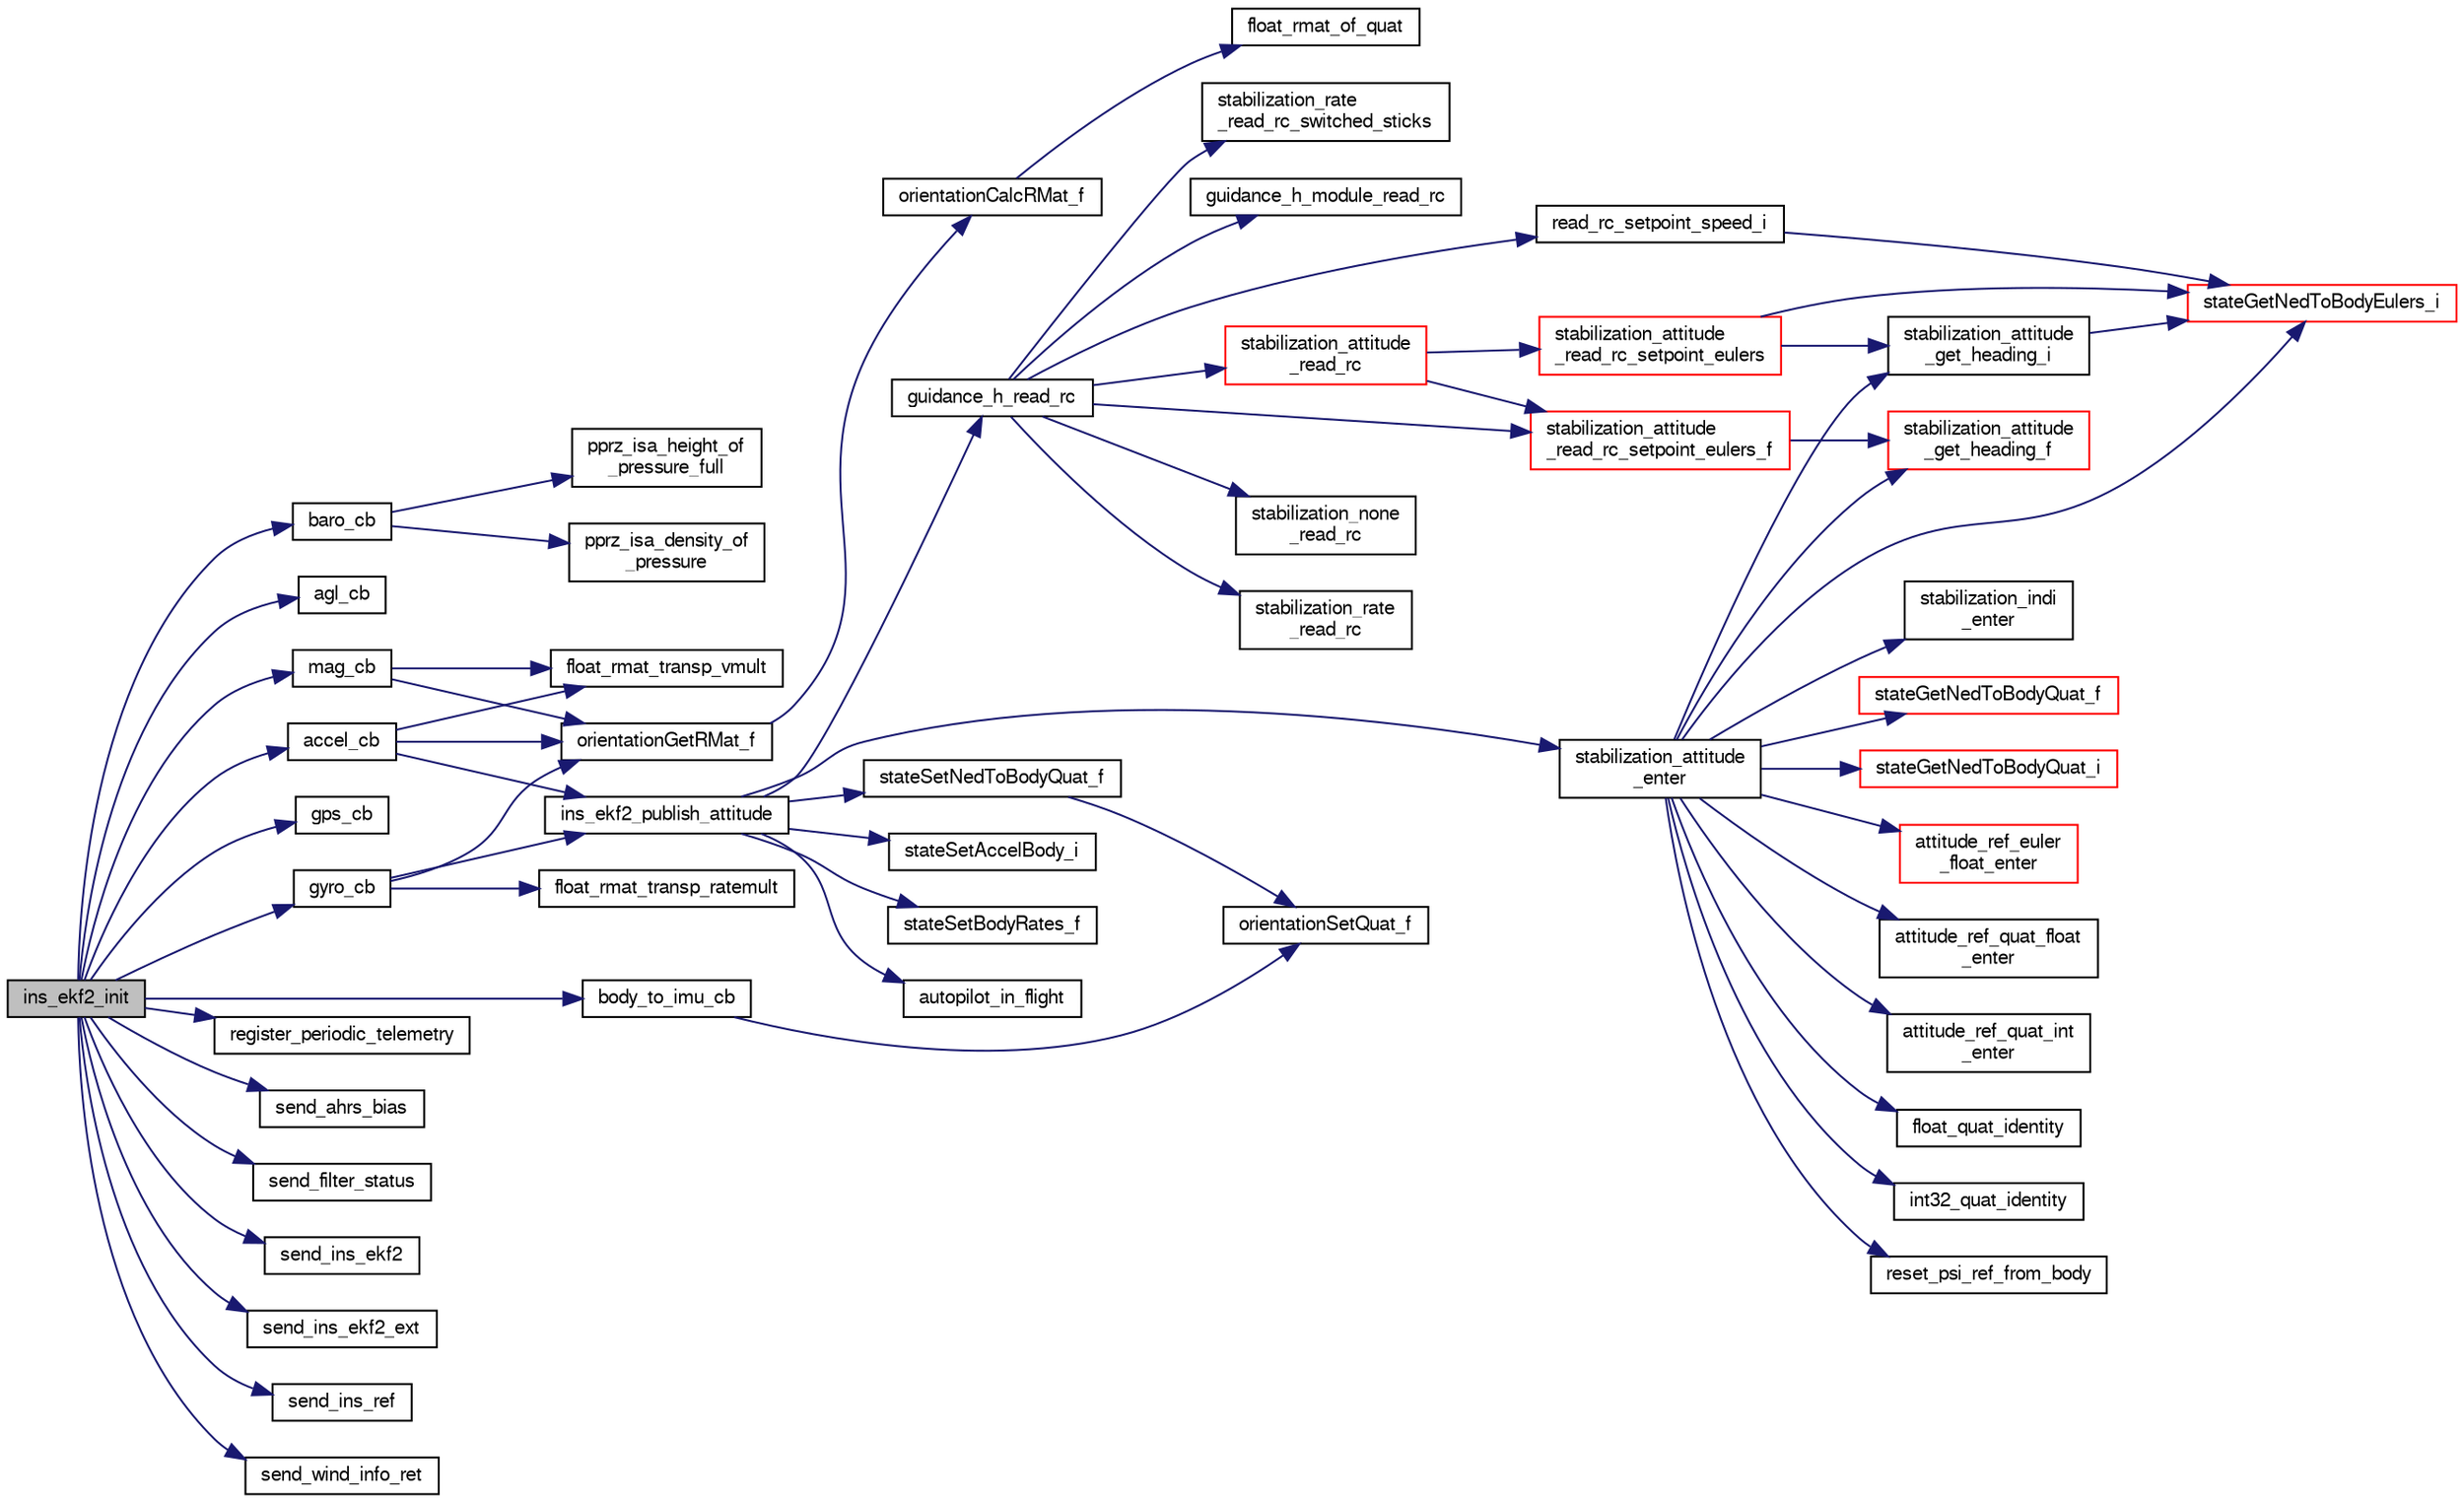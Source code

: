digraph "ins_ekf2_init"
{
  edge [fontname="FreeSans",fontsize="10",labelfontname="FreeSans",labelfontsize="10"];
  node [fontname="FreeSans",fontsize="10",shape=record];
  rankdir="LR";
  Node1 [label="ins_ekf2_init",height=0.2,width=0.4,color="black", fillcolor="grey75", style="filled", fontcolor="black"];
  Node1 -> Node2 [color="midnightblue",fontsize="10",style="solid",fontname="FreeSans"];
  Node2 [label="accel_cb",height=0.2,width=0.4,color="black", fillcolor="white", style="filled",URL="$ins__ekf2_8cpp.html#aacd6b1869f263f90a6f1fbe777a87793"];
  Node2 -> Node3 [color="midnightblue",fontsize="10",style="solid",fontname="FreeSans"];
  Node3 [label="float_rmat_transp_vmult",height=0.2,width=0.4,color="black", fillcolor="white", style="filled",URL="$group__math__algebra__float.html#gac852ba0c3ec48acfd8abaefbf933d4b6",tooltip="rotate 3D vector by transposed rotation matrix. "];
  Node2 -> Node4 [color="midnightblue",fontsize="10",style="solid",fontname="FreeSans"];
  Node4 [label="ins_ekf2_publish_attitude",height=0.2,width=0.4,color="black", fillcolor="white", style="filled",URL="$ins__ekf2_8cpp.html#ad0d967646b2cb048323e8545662428ed",tooltip="Publish the attitude and get the new state Directly called after a succeslfull gyro+accel reading..."];
  Node4 -> Node5 [color="midnightblue",fontsize="10",style="solid",fontname="FreeSans"];
  Node5 [label="autopilot_in_flight",height=0.2,width=0.4,color="black", fillcolor="white", style="filled",URL="$autopilot_8c.html#aa0968d46fbee148348a7e062afac69a6",tooltip="get in_flight flag "];
  Node4 -> Node6 [color="midnightblue",fontsize="10",style="solid",fontname="FreeSans"];
  Node6 [label="guidance_h_read_rc",height=0.2,width=0.4,color="black", fillcolor="white", style="filled",URL="$rotorcraft_2guidance_2guidance__h_8c.html#a1ad9b20a107ab0ded48adde7adb6fed0"];
  Node6 -> Node7 [color="midnightblue",fontsize="10",style="solid",fontname="FreeSans"];
  Node7 [label="guidance_h_module_read_rc",height=0.2,width=0.4,color="black", fillcolor="white", style="filled",URL="$ctrl__module__innerloop__demo_8c.html#a4c33bfc7d07ffb6d33a1af63799da082"];
  Node6 -> Node8 [color="midnightblue",fontsize="10",style="solid",fontname="FreeSans"];
  Node8 [label="read_rc_setpoint_speed_i",height=0.2,width=0.4,color="black", fillcolor="white", style="filled",URL="$rotorcraft_2guidance_2guidance__h_8c.html#a964e1aa38b15b12daa52eb67aa1e9648",tooltip="read speed setpoint from RC "];
  Node8 -> Node9 [color="midnightblue",fontsize="10",style="solid",fontname="FreeSans"];
  Node9 [label="stateGetNedToBodyEulers_i",height=0.2,width=0.4,color="red", fillcolor="white", style="filled",URL="$group__state__attitude.html#ga5ae8778366c1fad669189cb2def40792",tooltip="Get vehicle body attitude euler angles (int). "];
  Node6 -> Node10 [color="midnightblue",fontsize="10",style="solid",fontname="FreeSans"];
  Node10 [label="stabilization_attitude\l_read_rc",height=0.2,width=0.4,color="red", fillcolor="white", style="filled",URL="$rotorcraft_2stabilization_2stabilization__attitude_8h.html#ad17347abf36f7dfc4abb0218f10b5f09"];
  Node10 -> Node11 [color="midnightblue",fontsize="10",style="solid",fontname="FreeSans"];
  Node11 [label="stabilization_attitude\l_read_rc_setpoint_eulers",height=0.2,width=0.4,color="red", fillcolor="white", style="filled",URL="$stabilization__attitude__rc__setpoint_8c.html#a03c89c0dcb17fa02d3caabf86acf82bc",tooltip="Read attitude setpoint from RC as euler angles. "];
  Node11 -> Node12 [color="midnightblue",fontsize="10",style="solid",fontname="FreeSans"];
  Node12 [label="stabilization_attitude\l_get_heading_i",height=0.2,width=0.4,color="black", fillcolor="white", style="filled",URL="$stabilization__attitude__rc__setpoint_8c.html#a1270210b635f040b5bdd7d974f29c71f"];
  Node12 -> Node9 [color="midnightblue",fontsize="10",style="solid",fontname="FreeSans"];
  Node11 -> Node9 [color="midnightblue",fontsize="10",style="solid",fontname="FreeSans"];
  Node10 -> Node13 [color="midnightblue",fontsize="10",style="solid",fontname="FreeSans"];
  Node13 [label="stabilization_attitude\l_read_rc_setpoint_eulers_f",height=0.2,width=0.4,color="red", fillcolor="white", style="filled",URL="$stabilization__attitude__rc__setpoint_8c.html#af0d1b8fcfd61727710cae059e8581fb1"];
  Node13 -> Node14 [color="midnightblue",fontsize="10",style="solid",fontname="FreeSans"];
  Node14 [label="stabilization_attitude\l_get_heading_f",height=0.2,width=0.4,color="red", fillcolor="white", style="filled",URL="$stabilization__attitude__rc__setpoint_8c.html#aef31d05722347c8213ef503f5c6f1113"];
  Node6 -> Node13 [color="midnightblue",fontsize="10",style="solid",fontname="FreeSans"];
  Node6 -> Node15 [color="midnightblue",fontsize="10",style="solid",fontname="FreeSans"];
  Node15 [label="stabilization_none\l_read_rc",height=0.2,width=0.4,color="black", fillcolor="white", style="filled",URL="$stabilization__none_8c.html#a39657270c342b5a7f44894f10b5ad946"];
  Node6 -> Node16 [color="midnightblue",fontsize="10",style="solid",fontname="FreeSans"];
  Node16 [label="stabilization_rate\l_read_rc",height=0.2,width=0.4,color="black", fillcolor="white", style="filled",URL="$stabilization__rate_8c.html#a007715357d8063fa371fb07433a1e3d7"];
  Node6 -> Node17 [color="midnightblue",fontsize="10",style="solid",fontname="FreeSans"];
  Node17 [label="stabilization_rate\l_read_rc_switched_sticks",height=0.2,width=0.4,color="black", fillcolor="white", style="filled",URL="$stabilization__rate_8c.html#aa74f5f2b4c549269f6ca18638acd8c5e"];
  Node4 -> Node18 [color="midnightblue",fontsize="10",style="solid",fontname="FreeSans"];
  Node18 [label="stabilization_attitude\l_enter",height=0.2,width=0.4,color="black", fillcolor="white", style="filled",URL="$rotorcraft_2stabilization_2stabilization__attitude_8h.html#a23f862ca823e6fd23fc9c111178be077"];
  Node18 -> Node19 [color="midnightblue",fontsize="10",style="solid",fontname="FreeSans"];
  Node19 [label="attitude_ref_euler\l_float_enter",height=0.2,width=0.4,color="red", fillcolor="white", style="filled",URL="$stabilization__attitude__ref__euler__float_8c.html#a7fcefe5e6328d89221e00a1c285d018a"];
  Node18 -> Node20 [color="midnightblue",fontsize="10",style="solid",fontname="FreeSans"];
  Node20 [label="attitude_ref_quat_float\l_enter",height=0.2,width=0.4,color="black", fillcolor="white", style="filled",URL="$stabilization__attitude__ref__quat__float_8c.html#a7db3c49e65e9d2d4d273b1eaf4a7243b"];
  Node18 -> Node21 [color="midnightblue",fontsize="10",style="solid",fontname="FreeSans"];
  Node21 [label="attitude_ref_quat_int\l_enter",height=0.2,width=0.4,color="black", fillcolor="white", style="filled",URL="$stabilization__attitude__ref__quat__int_8c.html#a56fb443fa60679e83c39b986a94810dc"];
  Node18 -> Node22 [color="midnightblue",fontsize="10",style="solid",fontname="FreeSans"];
  Node22 [label="float_quat_identity",height=0.2,width=0.4,color="black", fillcolor="white", style="filled",URL="$group__math__algebra__float.html#ga0f036208343a764a0c1616264dbe31ca",tooltip="initialises a quaternion to identity "];
  Node18 -> Node23 [color="midnightblue",fontsize="10",style="solid",fontname="FreeSans"];
  Node23 [label="int32_quat_identity",height=0.2,width=0.4,color="black", fillcolor="white", style="filled",URL="$group__math__algebra__int.html#ga698f3fc474f66517868238f6f6b08fca",tooltip="initialises a quaternion to identity "];
  Node18 -> Node24 [color="midnightblue",fontsize="10",style="solid",fontname="FreeSans"];
  Node24 [label="reset_psi_ref_from_body",height=0.2,width=0.4,color="black", fillcolor="white", style="filled",URL="$stabilization__attitude__euler__int_8c.html#a60f842edfa8dd98a227f18def04a0b55"];
  Node18 -> Node14 [color="midnightblue",fontsize="10",style="solid",fontname="FreeSans"];
  Node18 -> Node12 [color="midnightblue",fontsize="10",style="solid",fontname="FreeSans"];
  Node18 -> Node25 [color="midnightblue",fontsize="10",style="solid",fontname="FreeSans"];
  Node25 [label="stabilization_indi\l_enter",height=0.2,width=0.4,color="black", fillcolor="white", style="filled",URL="$stabilization__indi_8c.html#a121fd732c65156adade05ffb27fbaf52",tooltip="Function that resets important values upon engaging INDI. "];
  Node18 -> Node9 [color="midnightblue",fontsize="10",style="solid",fontname="FreeSans"];
  Node18 -> Node26 [color="midnightblue",fontsize="10",style="solid",fontname="FreeSans"];
  Node26 [label="stateGetNedToBodyQuat_f",height=0.2,width=0.4,color="red", fillcolor="white", style="filled",URL="$group__state__attitude.html#gae03bd8f94b7150506835b77060b73311",tooltip="Get vehicle body attitude quaternion (float). "];
  Node18 -> Node27 [color="midnightblue",fontsize="10",style="solid",fontname="FreeSans"];
  Node27 [label="stateGetNedToBodyQuat_i",height=0.2,width=0.4,color="red", fillcolor="white", style="filled",URL="$group__state__attitude.html#ga28e5de0a4822cabcfe8350e2343111ce",tooltip="Get vehicle body attitude quaternion (int). "];
  Node4 -> Node28 [color="midnightblue",fontsize="10",style="solid",fontname="FreeSans"];
  Node28 [label="stateSetAccelBody_i",height=0.2,width=0.4,color="black", fillcolor="white", style="filled",URL="$group__state__velocity.html#ga20df8dd6eb07f3e70051e3b9809b1e60",tooltip="Set acceleration in Body coordinates (int). "];
  Node4 -> Node29 [color="midnightblue",fontsize="10",style="solid",fontname="FreeSans"];
  Node29 [label="stateSetBodyRates_f",height=0.2,width=0.4,color="black", fillcolor="white", style="filled",URL="$group__state__rate.html#ga81d506386a5e2842d7e37cb6e1dbf252",tooltip="Set vehicle body angular rate (float). "];
  Node4 -> Node30 [color="midnightblue",fontsize="10",style="solid",fontname="FreeSans"];
  Node30 [label="stateSetNedToBodyQuat_f",height=0.2,width=0.4,color="black", fillcolor="white", style="filled",URL="$group__state__attitude.html#ga08c015e6feca07c5c0976f1d2d28c31e",tooltip="Set vehicle body attitude from quaternion (float). "];
  Node30 -> Node31 [color="midnightblue",fontsize="10",style="solid",fontname="FreeSans"];
  Node31 [label="orientationSetQuat_f",height=0.2,width=0.4,color="black", fillcolor="white", style="filled",URL="$group__math__orientation__representation.html#ga35d21d17eb2d2ef8352f0aceb8ad7001",tooltip="Set vehicle body attitude from quaternion (float). "];
  Node2 -> Node32 [color="midnightblue",fontsize="10",style="solid",fontname="FreeSans"];
  Node32 [label="orientationGetRMat_f",height=0.2,width=0.4,color="black", fillcolor="white", style="filled",URL="$group__math__orientation__representation.html#gadad1660d6ec48c67423b76622ce80b51",tooltip="Get vehicle body attitude rotation matrix (float). "];
  Node32 -> Node33 [color="midnightblue",fontsize="10",style="solid",fontname="FreeSans"];
  Node33 [label="orientationCalcRMat_f",height=0.2,width=0.4,color="black", fillcolor="white", style="filled",URL="$group__math__orientation__representation.html#ga3394d93b976378bb5c9ddea8d7960eeb"];
  Node33 -> Node34 [color="midnightblue",fontsize="10",style="solid",fontname="FreeSans"];
  Node34 [label="float_rmat_of_quat",height=0.2,width=0.4,color="black", fillcolor="white", style="filled",URL="$group__math__algebra__float.html#ga4f32e245bb37ef9fdf43872080f63fbc"];
  Node1 -> Node35 [color="midnightblue",fontsize="10",style="solid",fontname="FreeSans"];
  Node35 [label="agl_cb",height=0.2,width=0.4,color="black", fillcolor="white", style="filled",URL="$ins__ekf2_8cpp.html#a7266d71f926f1ff406cde1f6067177ac"];
  Node1 -> Node36 [color="midnightblue",fontsize="10",style="solid",fontname="FreeSans"];
  Node36 [label="baro_cb",height=0.2,width=0.4,color="black", fillcolor="white", style="filled",URL="$ins__ekf2_8cpp.html#a92209191a3ecc53fc4adaafd0fe82933"];
  Node36 -> Node37 [color="midnightblue",fontsize="10",style="solid",fontname="FreeSans"];
  Node37 [label="pprz_isa_density_of\l_pressure",height=0.2,width=0.4,color="black", fillcolor="white", style="filled",URL="$group__math__isa.html#ga32d12d97de86914bf958b090da30f6e5",tooltip="Get the air density (rho) from a given pressure and temperature. "];
  Node36 -> Node38 [color="midnightblue",fontsize="10",style="solid",fontname="FreeSans"];
  Node38 [label="pprz_isa_height_of\l_pressure_full",height=0.2,width=0.4,color="black", fillcolor="white", style="filled",URL="$group__math__isa.html#gaf1eda8b09fa91ba53444be5c8e009994",tooltip="Get relative altitude from pressure (using full equation). "];
  Node1 -> Node39 [color="midnightblue",fontsize="10",style="solid",fontname="FreeSans"];
  Node39 [label="body_to_imu_cb",height=0.2,width=0.4,color="black", fillcolor="white", style="filled",URL="$ins__ekf2_8cpp.html#ab5f6300c213088a4ea0598baafb5e736"];
  Node39 -> Node31 [color="midnightblue",fontsize="10",style="solid",fontname="FreeSans"];
  Node1 -> Node40 [color="midnightblue",fontsize="10",style="solid",fontname="FreeSans"];
  Node40 [label="gps_cb",height=0.2,width=0.4,color="black", fillcolor="white", style="filled",URL="$ins__ekf2_8cpp.html#a1c1656ce80fe1f1ad49fea691164dbf8"];
  Node1 -> Node41 [color="midnightblue",fontsize="10",style="solid",fontname="FreeSans"];
  Node41 [label="gyro_cb",height=0.2,width=0.4,color="black", fillcolor="white", style="filled",URL="$ins__ekf2_8cpp.html#a47e1ea35fdb43af72537c6c9f38b889d"];
  Node41 -> Node42 [color="midnightblue",fontsize="10",style="solid",fontname="FreeSans"];
  Node42 [label="float_rmat_transp_ratemult",height=0.2,width=0.4,color="black", fillcolor="white", style="filled",URL="$group__math__algebra__float.html#gaaf793c59eaba758a63cf467c377ea532",tooltip="rotate anglular rates by transposed rotation matrix. "];
  Node41 -> Node4 [color="midnightblue",fontsize="10",style="solid",fontname="FreeSans"];
  Node41 -> Node32 [color="midnightblue",fontsize="10",style="solid",fontname="FreeSans"];
  Node1 -> Node43 [color="midnightblue",fontsize="10",style="solid",fontname="FreeSans"];
  Node43 [label="mag_cb",height=0.2,width=0.4,color="black", fillcolor="white", style="filled",URL="$ins__ekf2_8cpp.html#a49cc1e545848b85016af530049991c02"];
  Node43 -> Node3 [color="midnightblue",fontsize="10",style="solid",fontname="FreeSans"];
  Node43 -> Node32 [color="midnightblue",fontsize="10",style="solid",fontname="FreeSans"];
  Node1 -> Node44 [color="midnightblue",fontsize="10",style="solid",fontname="FreeSans"];
  Node44 [label="register_periodic_telemetry",height=0.2,width=0.4,color="black", fillcolor="white", style="filled",URL="$telemetry_8c.html#a8b8cf43739f06c54d16370c141b541a0",tooltip="Register a telemetry callback function. "];
  Node1 -> Node45 [color="midnightblue",fontsize="10",style="solid",fontname="FreeSans"];
  Node45 [label="send_ahrs_bias",height=0.2,width=0.4,color="black", fillcolor="white", style="filled",URL="$ins__ekf2_8cpp.html#afcaf83e494c099d08de45255037c3769"];
  Node1 -> Node46 [color="midnightblue",fontsize="10",style="solid",fontname="FreeSans"];
  Node46 [label="send_filter_status",height=0.2,width=0.4,color="black", fillcolor="white", style="filled",URL="$ins__ekf2_8cpp.html#a85585514fc863f0407a3f5e85ad9d398"];
  Node1 -> Node47 [color="midnightblue",fontsize="10",style="solid",fontname="FreeSans"];
  Node47 [label="send_ins_ekf2",height=0.2,width=0.4,color="black", fillcolor="white", style="filled",URL="$ins__ekf2_8cpp.html#a30d9ada33d7b018cc4b2447c4d7ba155"];
  Node1 -> Node48 [color="midnightblue",fontsize="10",style="solid",fontname="FreeSans"];
  Node48 [label="send_ins_ekf2_ext",height=0.2,width=0.4,color="black", fillcolor="white", style="filled",URL="$ins__ekf2_8cpp.html#a35fe77bf44c50dfd7f7d4e332fc525a8"];
  Node1 -> Node49 [color="midnightblue",fontsize="10",style="solid",fontname="FreeSans"];
  Node49 [label="send_ins_ref",height=0.2,width=0.4,color="black", fillcolor="white", style="filled",URL="$ins__ekf2_8cpp.html#a6f4ee4900038e15bf441a679acfa913a"];
  Node1 -> Node50 [color="midnightblue",fontsize="10",style="solid",fontname="FreeSans"];
  Node50 [label="send_wind_info_ret",height=0.2,width=0.4,color="black", fillcolor="white", style="filled",URL="$ins__ekf2_8cpp.html#a9c47b470f3d0e28b4119708b5b106306"];
}

